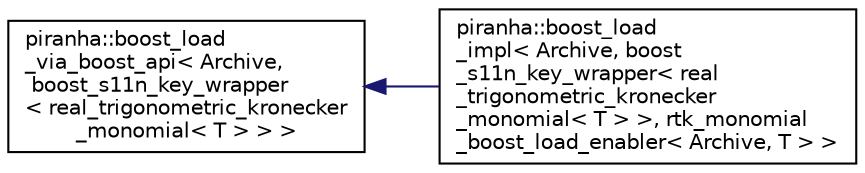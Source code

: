 digraph "Graphical Class Hierarchy"
{
  edge [fontname="Helvetica",fontsize="10",labelfontname="Helvetica",labelfontsize="10"];
  node [fontname="Helvetica",fontsize="10",shape=record];
  rankdir="LR";
  Node0 [label="piranha::boost_load\l_via_boost_api\< Archive,\l boost_s11n_key_wrapper\l\< real_trigonometric_kronecker\l_monomial\< T \> \> \>",height=0.2,width=0.4,color="black", fillcolor="white", style="filled",URL="$structpiranha_1_1boost__load__via__boost__api.html"];
  Node0 -> Node1 [dir="back",color="midnightblue",fontsize="10",style="solid",fontname="Helvetica"];
  Node1 [label="piranha::boost_load\l_impl\< Archive, boost\l_s11n_key_wrapper\< real\l_trigonometric_kronecker\l_monomial\< T \> \>, rtk_monomial\l_boost_load_enabler\< Archive, T \> \>",height=0.2,width=0.4,color="black", fillcolor="white", style="filled",URL="$structpiranha_1_1boost__load__impl_3_01_archive_00_01boost__s11n__key__wrapper_3_01real__trigono9666e522331946e5ffa5fd39ca54a4ad.html",tooltip="Specialisation of piranha::boost_load() for piranha::real_trigonometric_kronecker_monomial. "];
}
